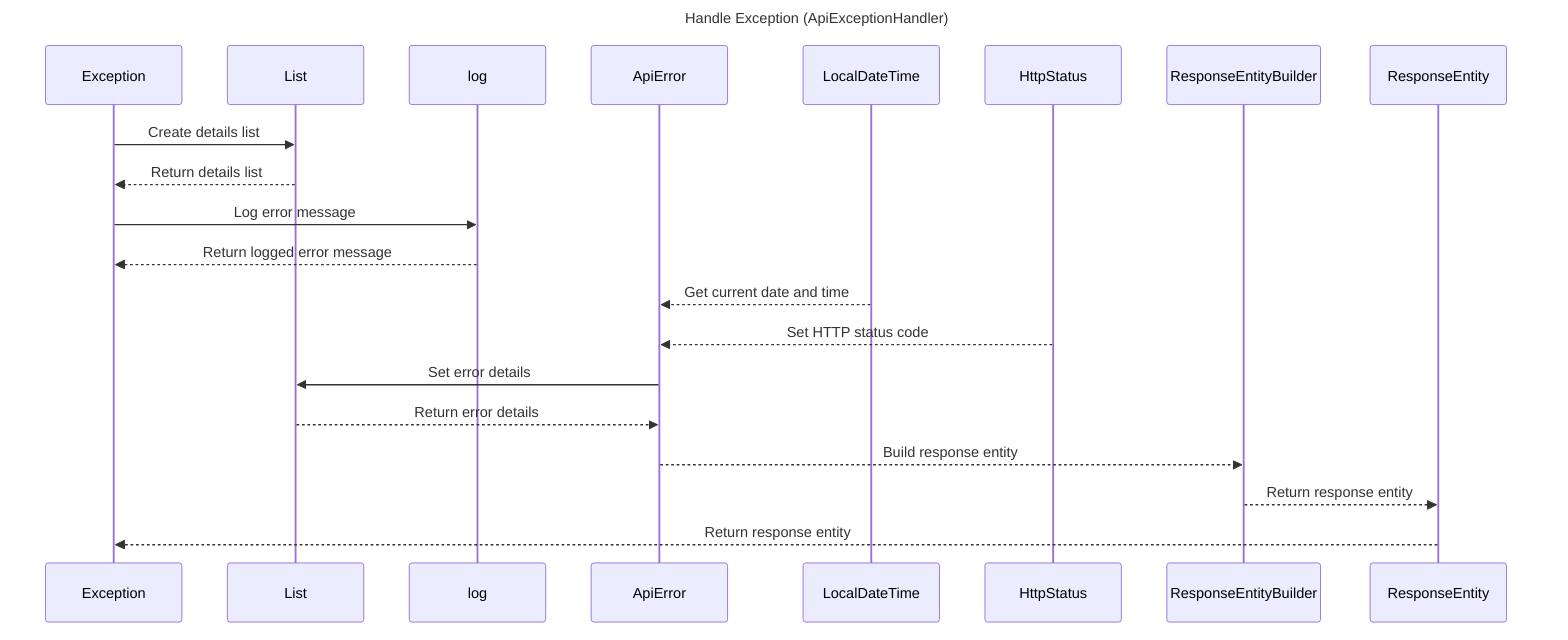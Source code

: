 ---
title: Handle Exception (ApiExceptionHandler)
---

sequenceDiagram
    participant Exception
    participant List
    participant log
    participant ApiError
    participant LocalDateTime
    participant HttpStatus
    participant ResponseEntityBuilder
    participant ResponseEntity
    
    Exception->>List: Create details list
    List-->>Exception: Return details list
    Exception->>log: Log error message
    log-->>Exception: Return logged error message
    LocalDateTime-->>ApiError: Get current date and time
    HttpStatus-->>ApiError: Set HTTP status code
    ApiError->>List: Set error details
    List-->>ApiError: Return error details
    ApiError-->>ResponseEntityBuilder: Build response entity
    ResponseEntityBuilder-->>ResponseEntity: Return response entity
    ResponseEntity-->>Exception: Return response entity